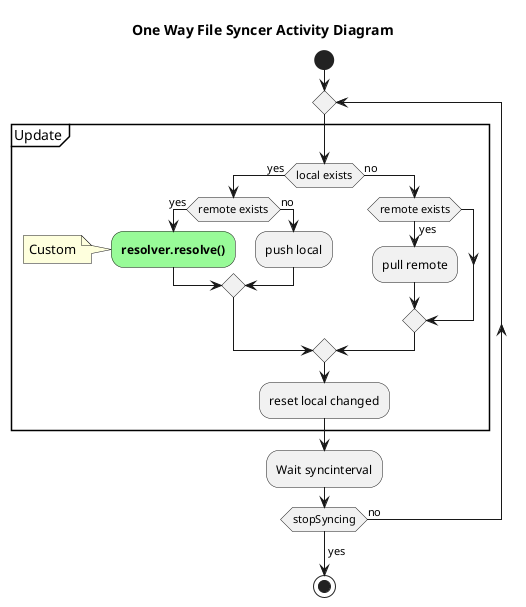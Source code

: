 @startuml one-way-file-syncer-activity-diagram

title One Way File Syncer Activity Diagram

start

repeat

    partition Update {

        if (local exists) then (yes)
            if (remote exists) then (yes)
                #palegreen:<b>resolver.resolve()</b>;
                note left
                Custom
                endnote
            else (no)
                :push local;
            endif
        else (no)
            if (remote exists) then (yes)
                :pull remote;
            endif
        endif
        :reset local changed;

    }

:Wait syncinterval;

repeat while (stopSyncing) is (no)
->yes;

stop

@enduml